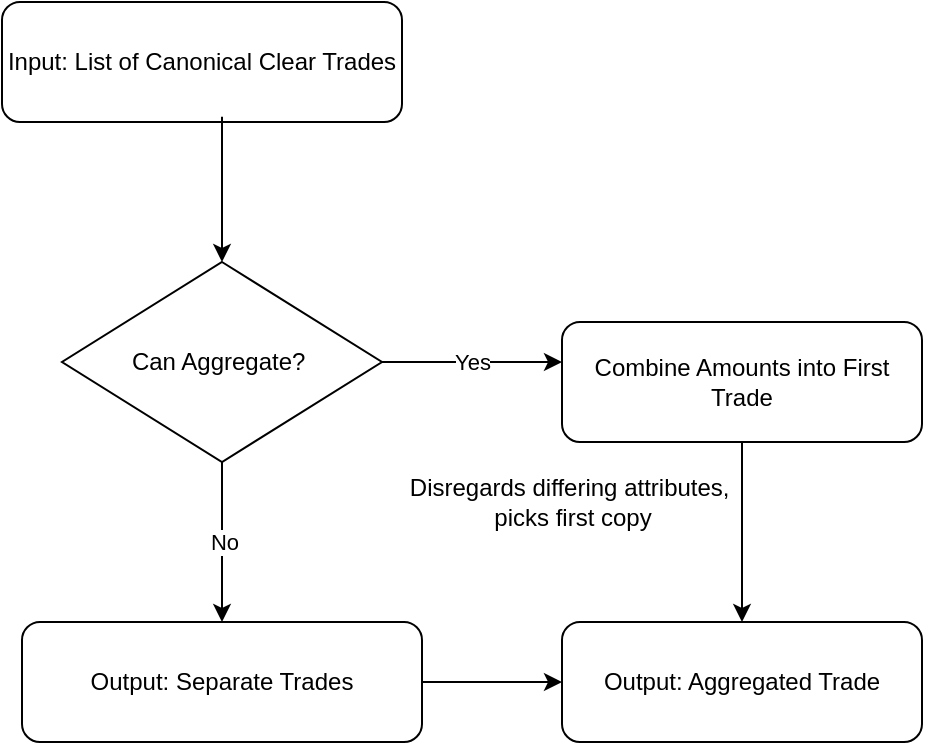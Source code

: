 <mxfile version="27.0.9">
  <diagram id="diagram_2" name="Commander Service Aggregation Logic">
    <mxGraphModel dx="1708" dy="988" grid="1" gridSize="10" guides="1" tooltips="1" connect="1" arrows="1" fold="1" page="1" pageScale="1" pageWidth="850" pageHeight="1100" math="0" shadow="0">
      <root>
        <mxCell id="0" />
        <mxCell id="1" parent="0" />
        <mxCell id="2" value="Input: List of Canonical Clear Trades" style="rounded=1;whiteSpace=wrap;html=1;" parent="1" vertex="1">
          <mxGeometry x="270" y="30" width="200" height="60" as="geometry" />
        </mxCell>
        <mxCell id="3" value="Can Aggregate?&amp;nbsp;" style="rhombus;whiteSpace=wrap;html=1;" parent="1" vertex="1">
          <mxGeometry x="300" y="160" width="160" height="100" as="geometry" />
        </mxCell>
        <mxCell id="4" value="Combine Amounts into First Trade" style="rounded=1;whiteSpace=wrap;html=1;" parent="1" vertex="1">
          <mxGeometry x="550" y="190" width="180" height="60" as="geometry" />
        </mxCell>
        <mxCell id="5" value="Disregards differing attributes,&amp;nbsp;&lt;div&gt;picks first copy&lt;/div&gt;" style="text;html=1;align=center;verticalAlign=middle;resizable=0;points=[];autosize=1;strokeColor=none;fillColor=none;" parent="1" vertex="1">
          <mxGeometry x="460" y="260" width="190" height="40" as="geometry" />
        </mxCell>
        <mxCell id="6" value="Output: Separate Trades" style="rounded=1;whiteSpace=wrap;html=1;" parent="1" vertex="1">
          <mxGeometry x="280" y="340" width="200" height="60" as="geometry" />
        </mxCell>
        <mxCell id="7" value="Output: Aggregated Trade" style="rounded=1;whiteSpace=wrap;html=1;" parent="1" vertex="1">
          <mxGeometry x="550" y="340" width="180" height="60" as="geometry" />
        </mxCell>
        <mxCell id="8" value="" style="endArrow=classic;html=1;rounded=0;exitX=0.55;exitY=0.956;exitDx=0;exitDy=0;exitPerimeter=0;" parent="1" edge="1" source="2">
          <mxGeometry width="50" height="50" relative="1" as="geometry">
            <mxPoint x="380" y="140" as="sourcePoint" />
            <mxPoint x="380" y="160" as="targetPoint" />
          </mxGeometry>
        </mxCell>
        <mxCell id="9" value="Yes" style="html=1;rounded=0;exitX=1;exitY=0.5;exitDx=0;exitDy=0;" parent="1" edge="1" source="3">
          <mxGeometry relative="1" as="geometry">
            <mxPoint x="460" y="230" as="sourcePoint" />
            <mxPoint x="550" y="210" as="targetPoint" />
          </mxGeometry>
        </mxCell>
        <mxCell id="10" value="No" style="edgeStyle=orthogonalEdgeStyle;html=1;rounded=0;exitX=0.5;exitY=1;exitDx=0;exitDy=0;" parent="1" edge="1" source="3">
          <mxGeometry relative="1" as="geometry">
            <mxPoint x="380" y="280" as="sourcePoint" />
            <mxPoint x="380" y="340" as="targetPoint" />
          </mxGeometry>
        </mxCell>
        <mxCell id="11" value="" style="endArrow=classic;html=1;rounded=0;exitX=0.5;exitY=1;exitDx=0;exitDy=0;" parent="1" edge="1" source="4">
          <mxGeometry width="50" height="50" relative="1" as="geometry">
            <mxPoint x="640" y="270" as="sourcePoint" />
            <mxPoint x="640" y="340" as="targetPoint" />
          </mxGeometry>
        </mxCell>
        <mxCell id="12" value="" style="endArrow=classic;html=1;rounded=0;" parent="1" edge="1">
          <mxGeometry width="50" height="50" relative="1" as="geometry">
            <mxPoint x="480" y="370" as="sourcePoint" />
            <mxPoint x="550" y="370" as="targetPoint" />
          </mxGeometry>
        </mxCell>
      </root>
    </mxGraphModel>
  </diagram>
</mxfile>
